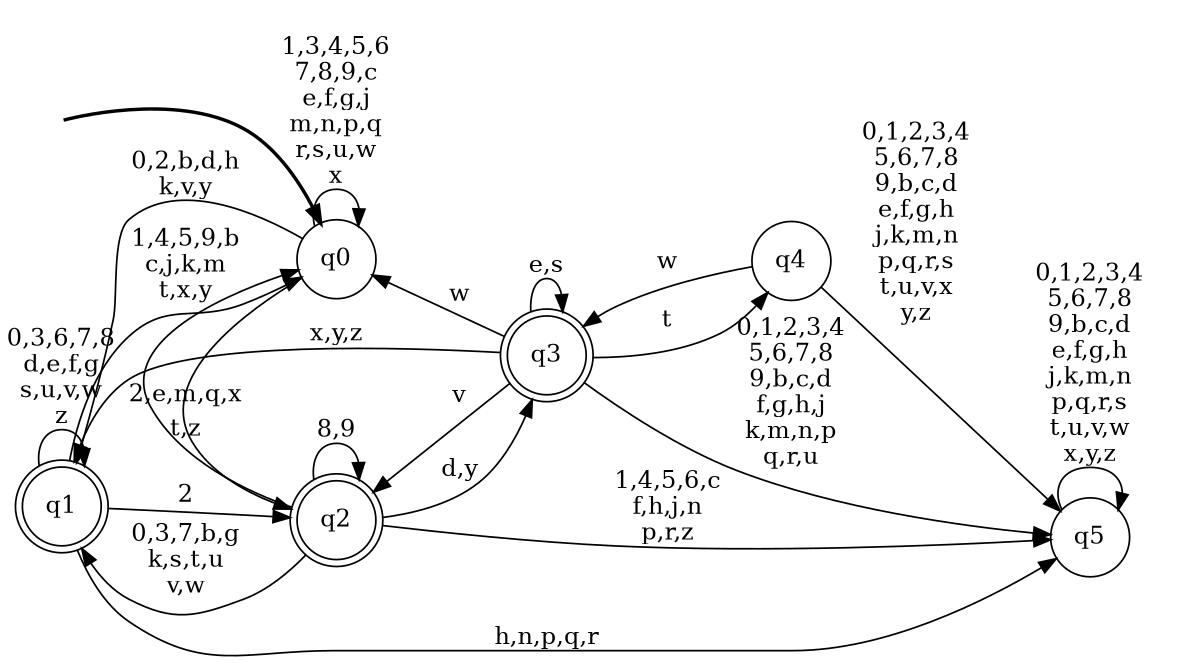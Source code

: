 digraph BlueStar {
__start0 [style = invis, shape = none, label = "", width = 0, height = 0];

rankdir=LR;
size="8,5";

s0 [style="filled", color="black", fillcolor="white" shape="circle", label="q0"];
s1 [style="rounded,filled", color="black", fillcolor="white" shape="doublecircle", label="q1"];
s2 [style="rounded,filled", color="black", fillcolor="white" shape="doublecircle", label="q2"];
s3 [style="rounded,filled", color="black", fillcolor="white" shape="doublecircle", label="q3"];
s4 [style="filled", color="black", fillcolor="white" shape="circle", label="q4"];
s5 [style="filled", color="black", fillcolor="white" shape="circle", label="q5"];
subgraph cluster_main { 
	graph [pad=".75", ranksep="0.15", nodesep="0.15"];
	 style=invis; 
	__start0 -> s0 [penwidth=2];
}
s0 -> s0 [label="1,3,4,5,6\n7,8,9,c\ne,f,g,j\nm,n,p,q\nr,s,u,w\nx"];
s0 -> s1 [label="0,2,b,d,h\nk,v,y"];
s0 -> s2 [label="t,z"];
s1 -> s0 [label="1,4,5,9,b\nc,j,k,m\nt,x,y"];
s1 -> s1 [label="0,3,6,7,8\nd,e,f,g\ns,u,v,w\nz"];
s1 -> s2 [label="2"];
s1 -> s5 [label="h,n,p,q,r"];
s2 -> s0 [label="2,e,m,q,x"];
s2 -> s1 [label="0,3,7,b,g\nk,s,t,u\nv,w"];
s2 -> s2 [label="8,9"];
s2 -> s3 [label="d,y"];
s2 -> s5 [label="1,4,5,6,c\nf,h,j,n\np,r,z"];
s3 -> s0 [label="w"];
s3 -> s1 [label="x,y,z"];
s3 -> s2 [label="v"];
s3 -> s3 [label="e,s"];
s3 -> s4 [label="t"];
s3 -> s5 [label="0,1,2,3,4\n5,6,7,8\n9,b,c,d\nf,g,h,j\nk,m,n,p\nq,r,u"];
s4 -> s3 [label="w"];
s4 -> s5 [label="0,1,2,3,4\n5,6,7,8\n9,b,c,d\ne,f,g,h\nj,k,m,n\np,q,r,s\nt,u,v,x\ny,z"];
s5 -> s5 [label="0,1,2,3,4\n5,6,7,8\n9,b,c,d\ne,f,g,h\nj,k,m,n\np,q,r,s\nt,u,v,w\nx,y,z"];

}